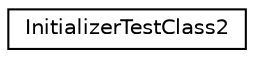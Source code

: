 digraph G
{
  edge [fontname="Helvetica",fontsize="10",labelfontname="Helvetica",labelfontsize="10"];
  node [fontname="Helvetica",fontsize="10",shape=record];
  rankdir="LR";
  Node1 [label="InitializerTestClass2",height=0.2,width=0.4,color="black", fillcolor="white", style="filled",URL="$class_initializer_test_class2.html"];
}
